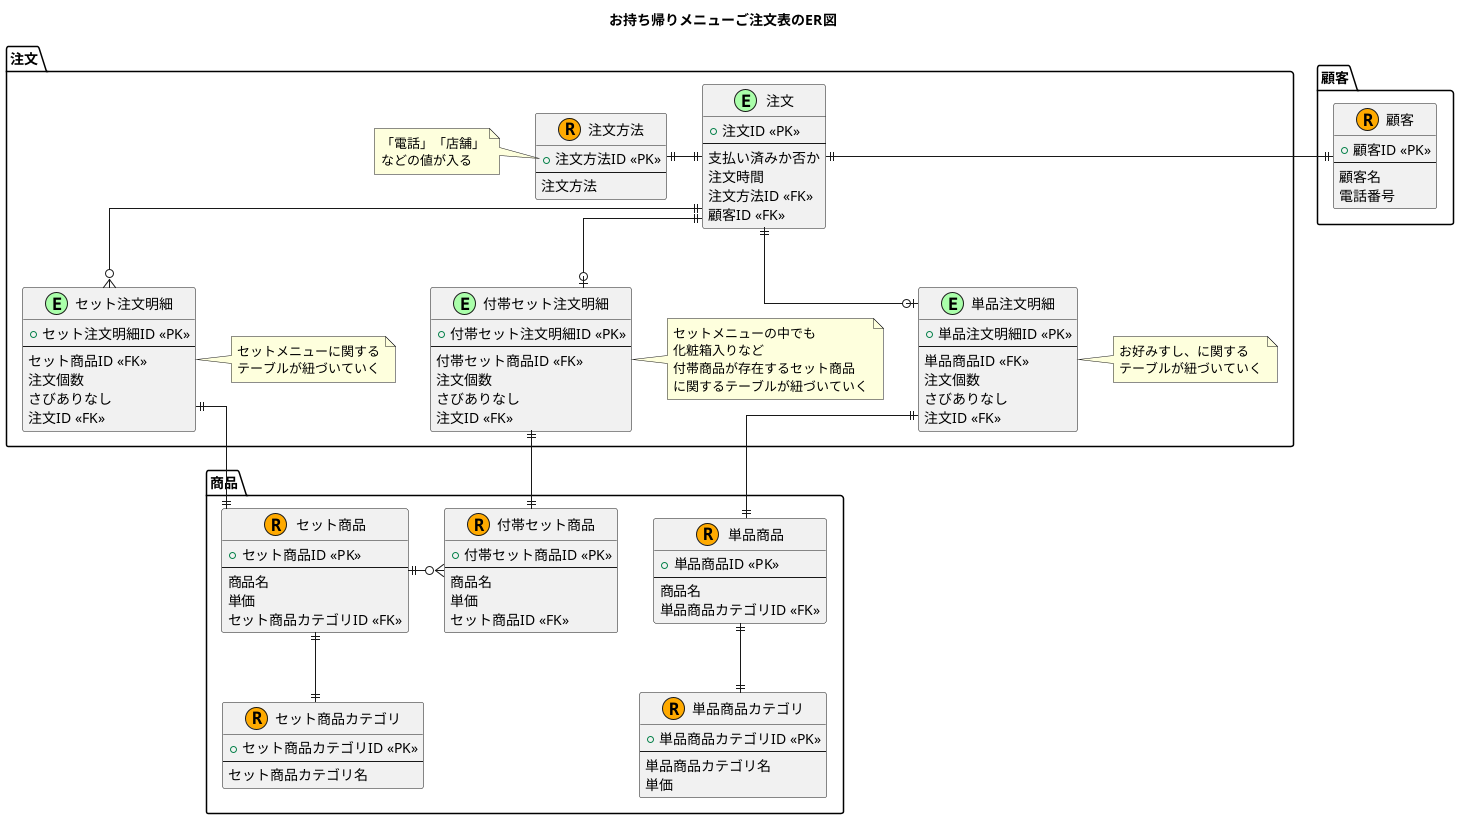 @startuml

title "お持ち帰りメニューご注文表のER図"

skinparam Linetype ortho

/' 
  イベント系テーブル：E
  リソース系テーブル：R
'/

!define EVENT_MARK_COLOR AAFFAA
!define RESOURCE_MARK_COLOR FFAA00

package "注文" as orderpkg {
  entity "注文" as order <<E, EVENT_MARK_COLOR>> {
    + 注文ID <<PK>>
    ---
    支払い済みか否か
    注文時間
    注文方法ID <<FK>>
    顧客ID <<FK>>
  }

  entity "セット注文明細" as set_order_detail <<E, EVENT_MARK_COLOR>> {
    + セット注文明細ID <<PK>>
    ---
    セット商品ID <<FK>>
    注文個数
    さびありなし
    注文ID <<FK>>
  }

  note right of set_order_detail
    セットメニューに関する
    テーブルが紐づいていく
  end note

  entity "付帯セット注文明細" as set_accessorial_order_detail <<E, EVENT_MARK_COLOR>> {
    + 付帯セット注文明細ID <<PK>>
    ---
    付帯セット商品ID <<FK>>
    注文個数
    さびありなし
    注文ID <<FK>>
  }

  note right of set_accessorial_order_detail
    セットメニューの中でも
    化粧箱入りなど
    付帯商品が存在するセット商品
    に関するテーブルが紐づいていく
  end note

  entity "単品注文明細" as order_detail <<E, EVENT_MARK_COLOR>> {
    + 単品注文明細ID <<PK>>
    ---
    単品商品ID <<FK>>
    注文個数
    さびありなし
    注文ID <<FK>>
  }

  note right of order_detail
    お好みすし、に関する
    テーブルが紐づいていく
  end note

  entity "注文方法" as order_method <<R, RESOURCE_MARK_COLOR>> {
    + 注文方法ID <<PK>>
    ---
    注文方法
  }

  note left of order_method::注文方法
    「電話」「店舗」
    などの値が入る
  end note
}

package "商品" as productpkg {
  entity "単品商品" as product <<R, RESOURCE_MARK_COLOR>> {
    + 単品商品ID <<PK>>
    ---
    商品名
    単品商品カテゴリID <<FK>>
  }

  entity "セット商品" as set_product <<R, RESOURCE_MARK_COLOR>> {
    + セット商品ID <<PK>>
    ---
    商品名
    単価
    セット商品カテゴリID <<FK>>
  }

  entity "付帯セット商品" as accessorial_set_product <<R, RESOURCE_MARK_COLOR>> {
    + 付帯セット商品ID <<PK>>
    ---
    商品名
    単価
    セット商品ID <<FK>>
  }

  entity "セット商品カテゴリ" as set_product_class <<R, RESOURCE_MARK_COLOR>> {
    + セット商品カテゴリID <<PK>>
    ---
    セット商品カテゴリ名
  }

  entity "単品商品カテゴリ" as product_class <<R, RESOURCE_MARK_COLOR>> {
    + 単品商品カテゴリID <<PK>>
    ---
    単品商品カテゴリ名
    単価
  }
}

package "顧客" as customerpkg {
  entity "顧客" as customer <<R, RESOURCE_MARK_COLOR>> {
    + 顧客ID <<PK>>
    ---
    顧客名
    電話番号
  }
}

order ||-l-|| order_method
order ||-d-o| order_detail
order ||-d-o{ set_order_detail
order ||--o| set_accessorial_order_detail
set_order_detail ||-d-|| set_product
order_detail ||--|| product
set_accessorial_order_detail ||--|| accessorial_set_product
set_product ||-d-|| set_product_class
set_product ||-r-o{ accessorial_set_product
product ||--|| product_class
order ||-l-|| customer

@enduml